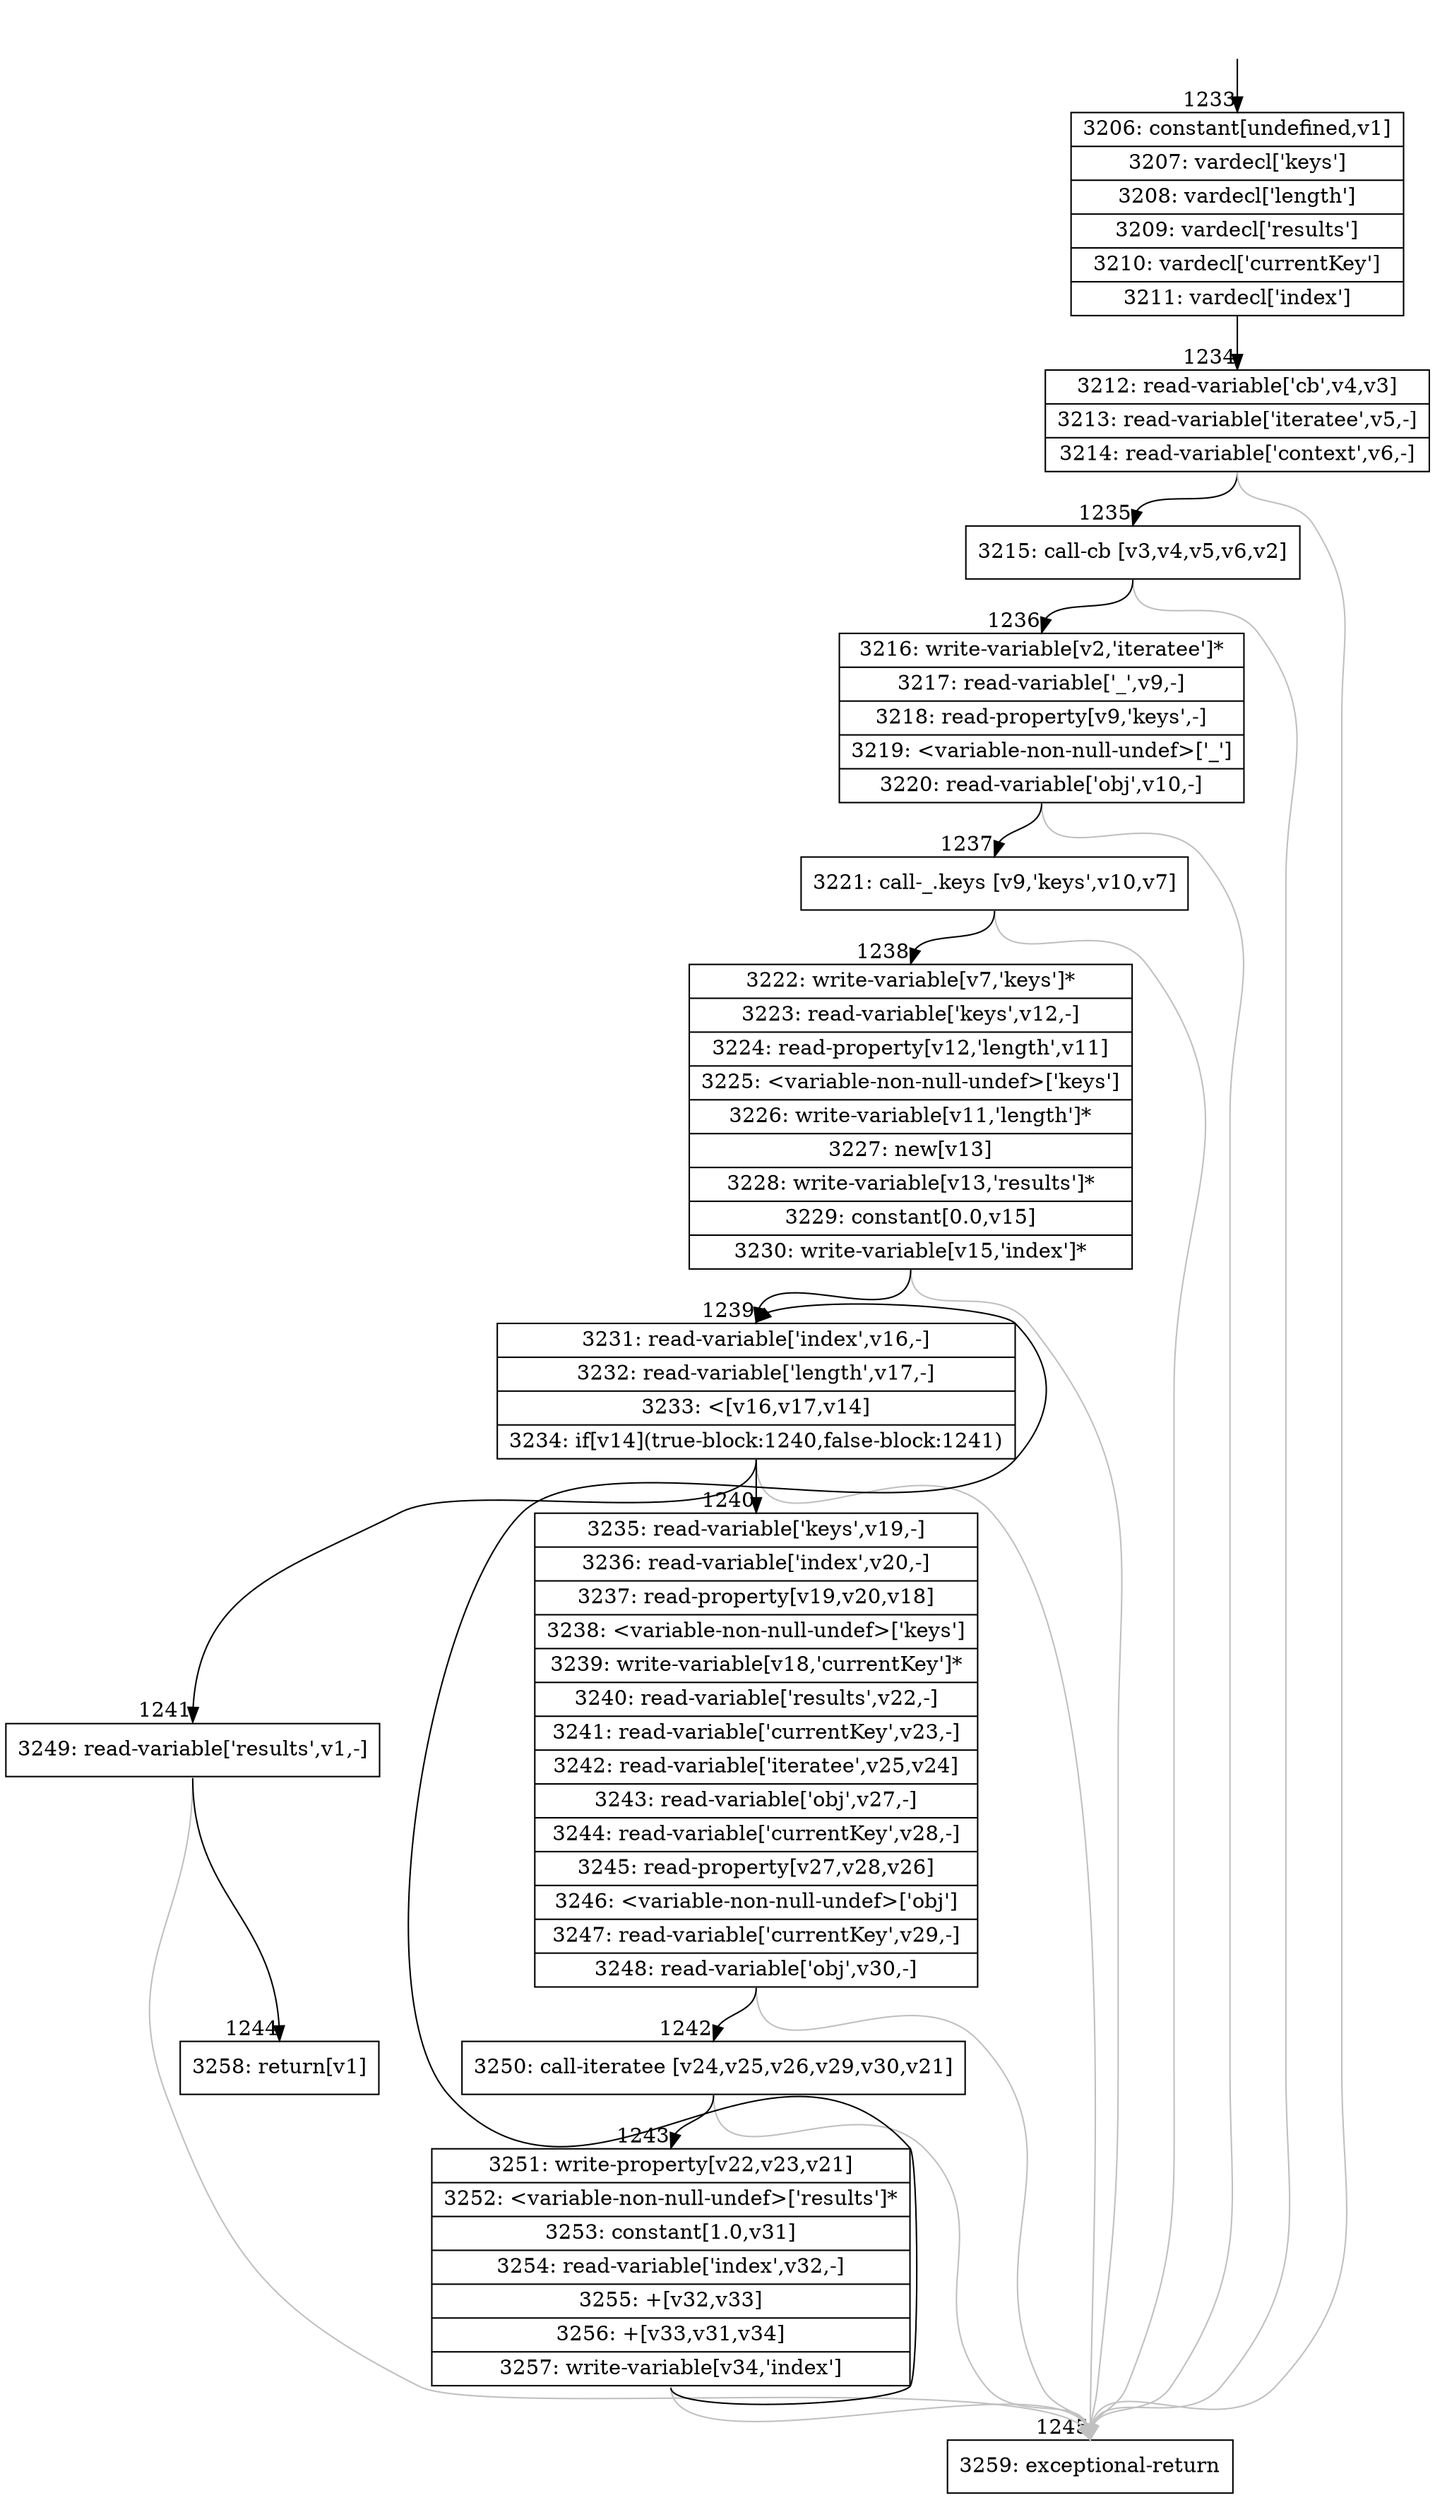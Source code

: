 digraph {
rankdir="TD"
BB_entry105[shape=none,label=""];
BB_entry105 -> BB1233 [tailport=s, headport=n, headlabel="    1233"]
BB1233 [shape=record label="{3206: constant[undefined,v1]|3207: vardecl['keys']|3208: vardecl['length']|3209: vardecl['results']|3210: vardecl['currentKey']|3211: vardecl['index']}" ] 
BB1233 -> BB1234 [tailport=s, headport=n, headlabel="      1234"]
BB1234 [shape=record label="{3212: read-variable['cb',v4,v3]|3213: read-variable['iteratee',v5,-]|3214: read-variable['context',v6,-]}" ] 
BB1234 -> BB1235 [tailport=s, headport=n, headlabel="      1235"]
BB1234 -> BB1245 [tailport=s, headport=n, color=gray, headlabel="      1245"]
BB1235 [shape=record label="{3215: call-cb [v3,v4,v5,v6,v2]}" ] 
BB1235 -> BB1236 [tailport=s, headport=n, headlabel="      1236"]
BB1235 -> BB1245 [tailport=s, headport=n, color=gray]
BB1236 [shape=record label="{3216: write-variable[v2,'iteratee']*|3217: read-variable['_',v9,-]|3218: read-property[v9,'keys',-]|3219: \<variable-non-null-undef\>['_']|3220: read-variable['obj',v10,-]}" ] 
BB1236 -> BB1237 [tailport=s, headport=n, headlabel="      1237"]
BB1236 -> BB1245 [tailport=s, headport=n, color=gray]
BB1237 [shape=record label="{3221: call-_.keys [v9,'keys',v10,v7]}" ] 
BB1237 -> BB1238 [tailport=s, headport=n, headlabel="      1238"]
BB1237 -> BB1245 [tailport=s, headport=n, color=gray]
BB1238 [shape=record label="{3222: write-variable[v7,'keys']*|3223: read-variable['keys',v12,-]|3224: read-property[v12,'length',v11]|3225: \<variable-non-null-undef\>['keys']|3226: write-variable[v11,'length']*|3227: new[v13]|3228: write-variable[v13,'results']*|3229: constant[0.0,v15]|3230: write-variable[v15,'index']*}" ] 
BB1238 -> BB1239 [tailport=s, headport=n, headlabel="      1239"]
BB1238 -> BB1245 [tailport=s, headport=n, color=gray]
BB1239 [shape=record label="{3231: read-variable['index',v16,-]|3232: read-variable['length',v17,-]|3233: \<[v16,v17,v14]|3234: if[v14](true-block:1240,false-block:1241)}" ] 
BB1239 -> BB1240 [tailport=s, headport=n, headlabel="      1240"]
BB1239 -> BB1241 [tailport=s, headport=n, headlabel="      1241"]
BB1239 -> BB1245 [tailport=s, headport=n, color=gray]
BB1240 [shape=record label="{3235: read-variable['keys',v19,-]|3236: read-variable['index',v20,-]|3237: read-property[v19,v20,v18]|3238: \<variable-non-null-undef\>['keys']|3239: write-variable[v18,'currentKey']*|3240: read-variable['results',v22,-]|3241: read-variable['currentKey',v23,-]|3242: read-variable['iteratee',v25,v24]|3243: read-variable['obj',v27,-]|3244: read-variable['currentKey',v28,-]|3245: read-property[v27,v28,v26]|3246: \<variable-non-null-undef\>['obj']|3247: read-variable['currentKey',v29,-]|3248: read-variable['obj',v30,-]}" ] 
BB1240 -> BB1242 [tailport=s, headport=n, headlabel="      1242"]
BB1240 -> BB1245 [tailport=s, headport=n, color=gray]
BB1241 [shape=record label="{3249: read-variable['results',v1,-]}" ] 
BB1241 -> BB1244 [tailport=s, headport=n, headlabel="      1244"]
BB1241 -> BB1245 [tailport=s, headport=n, color=gray]
BB1242 [shape=record label="{3250: call-iteratee [v24,v25,v26,v29,v30,v21]}" ] 
BB1242 -> BB1243 [tailport=s, headport=n, headlabel="      1243"]
BB1242 -> BB1245 [tailport=s, headport=n, color=gray]
BB1243 [shape=record label="{3251: write-property[v22,v23,v21]|3252: \<variable-non-null-undef\>['results']*|3253: constant[1.0,v31]|3254: read-variable['index',v32,-]|3255: +[v32,v33]|3256: +[v33,v31,v34]|3257: write-variable[v34,'index']}" ] 
BB1243 -> BB1239 [tailport=s, headport=n]
BB1243 -> BB1245 [tailport=s, headport=n, color=gray]
BB1244 [shape=record label="{3258: return[v1]}" ] 
BB1245 [shape=record label="{3259: exceptional-return}" ] 
//#$~ 971
}
